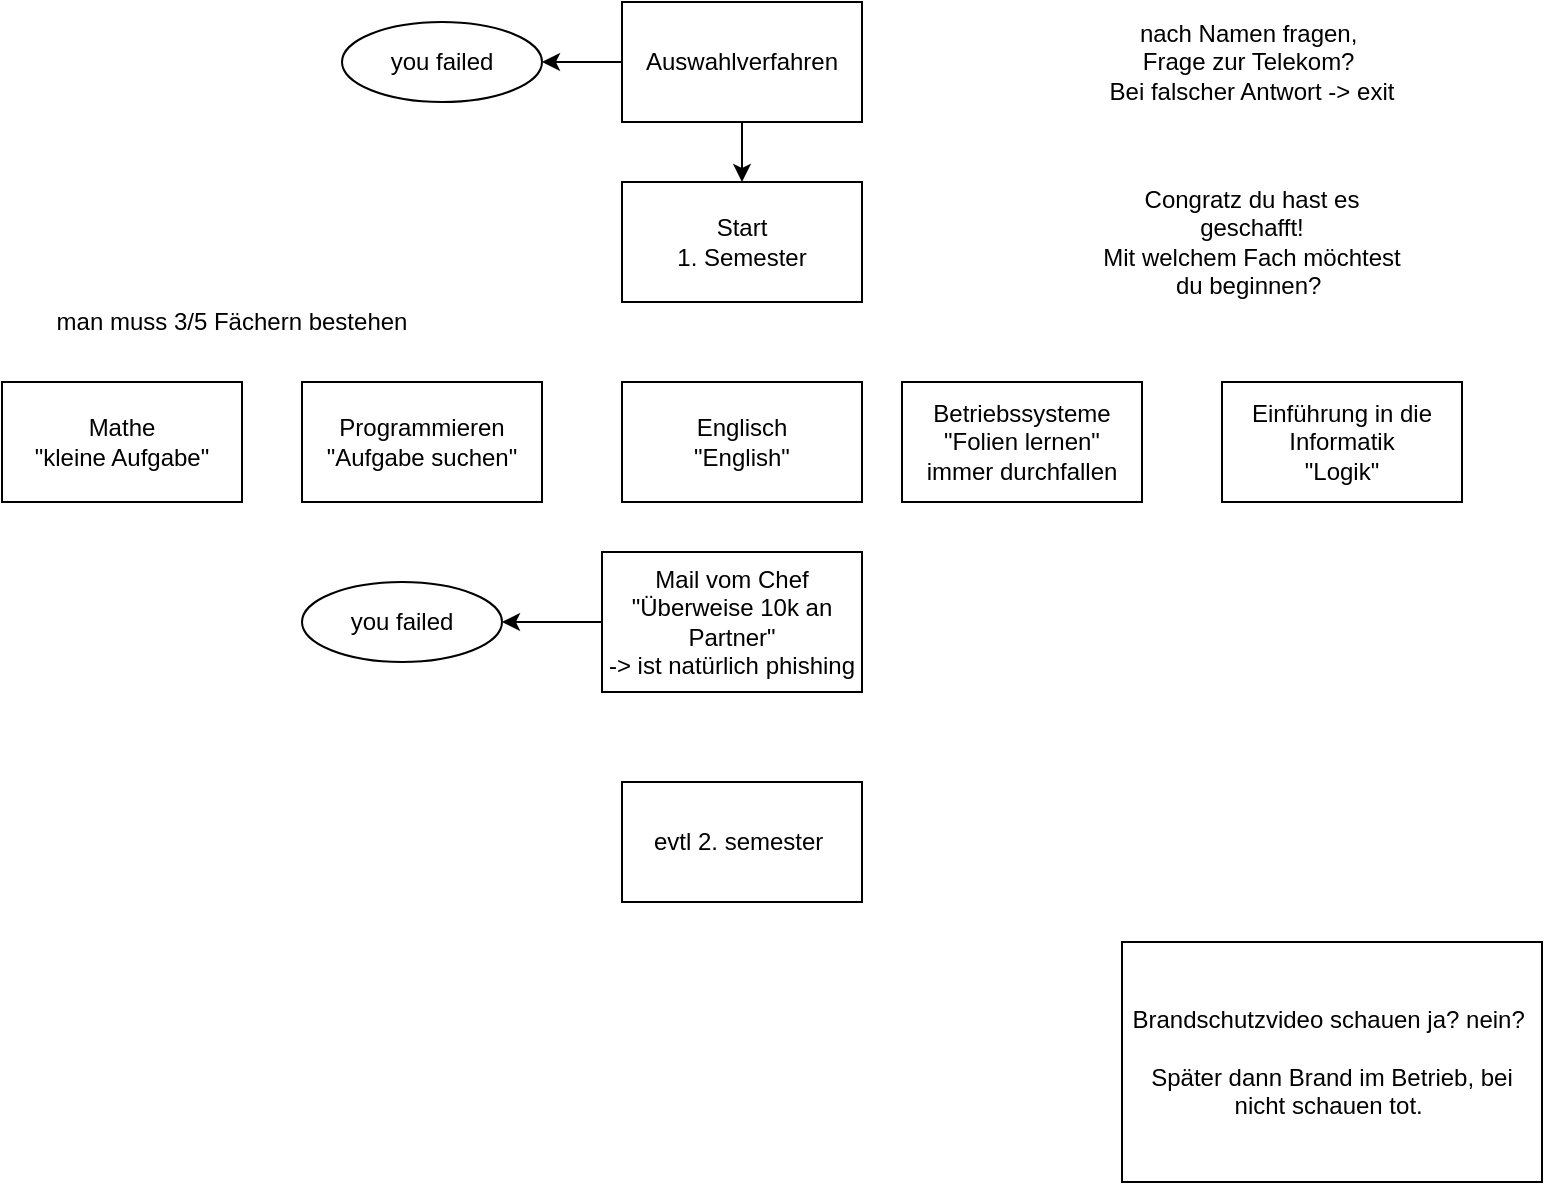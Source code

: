<mxfile version="13.6.5">
    <diagram id="H2hzhIDWzzsjPJPkaelR" name="Page-1">
        <mxGraphModel dx="864" dy="544" grid="1" gridSize="10" guides="1" tooltips="1" connect="1" arrows="1" fold="1" page="1" pageScale="1" pageWidth="827" pageHeight="1169" math="0" shadow="0">
            <root>
                <mxCell id="0"/>
                <mxCell id="1" parent="0"/>
                <mxCell id="2" value="Start&lt;br&gt;1. Semester" style="rounded=0;whiteSpace=wrap;html=1;" vertex="1" parent="1">
                    <mxGeometry x="320" y="100" width="120" height="60" as="geometry"/>
                </mxCell>
                <mxCell id="5" value="" style="edgeStyle=orthogonalEdgeStyle;rounded=0;orthogonalLoop=1;jettySize=auto;html=1;" edge="1" parent="1" source="4" target="2">
                    <mxGeometry relative="1" as="geometry"/>
                </mxCell>
                <mxCell id="17" style="edgeStyle=orthogonalEdgeStyle;rounded=0;orthogonalLoop=1;jettySize=auto;html=1;exitX=0;exitY=0.5;exitDx=0;exitDy=0;entryX=1;entryY=0.5;entryDx=0;entryDy=0;" edge="1" parent="1" source="4" target="16">
                    <mxGeometry relative="1" as="geometry"/>
                </mxCell>
                <mxCell id="4" value="Auswahlverfahren" style="rounded=0;whiteSpace=wrap;html=1;" vertex="1" parent="1">
                    <mxGeometry x="320" y="10" width="120" height="60" as="geometry"/>
                </mxCell>
                <mxCell id="6" value="nach Namen fragen,&amp;nbsp;&lt;br&gt;Frage zur Telekom?&amp;nbsp;&lt;br&gt;Bei falscher Antwort -&amp;gt; exit" style="text;html=1;strokeColor=none;fillColor=none;align=center;verticalAlign=middle;whiteSpace=wrap;rounded=0;" vertex="1" parent="1">
                    <mxGeometry x="550" y="10" width="170" height="60" as="geometry"/>
                </mxCell>
                <mxCell id="7" value="Mathe&lt;br&gt;&quot;kleine Aufgabe&quot;" style="rounded=0;whiteSpace=wrap;html=1;" vertex="1" parent="1">
                    <mxGeometry x="10" y="200" width="120" height="60" as="geometry"/>
                </mxCell>
                <mxCell id="8" value="Programmieren&lt;br&gt;&quot;Aufgabe suchen&quot;" style="rounded=0;whiteSpace=wrap;html=1;" vertex="1" parent="1">
                    <mxGeometry x="160" y="200" width="120" height="60" as="geometry"/>
                </mxCell>
                <mxCell id="10" value="Congratz du hast es geschafft!&lt;br&gt;Mit welchem Fach möchtest du beginnen?&amp;nbsp;" style="text;html=1;strokeColor=none;fillColor=none;align=center;verticalAlign=middle;whiteSpace=wrap;rounded=0;" vertex="1" parent="1">
                    <mxGeometry x="555" y="120" width="160" height="20" as="geometry"/>
                </mxCell>
                <mxCell id="11" value="Englisch&lt;br&gt;&quot;English&quot;" style="rounded=0;whiteSpace=wrap;html=1;" vertex="1" parent="1">
                    <mxGeometry x="320" y="200" width="120" height="60" as="geometry"/>
                </mxCell>
                <mxCell id="12" value="Betriebssysteme&lt;br&gt;&quot;Folien lernen&quot;&lt;br&gt;immer durchfallen" style="rounded=0;whiteSpace=wrap;html=1;" vertex="1" parent="1">
                    <mxGeometry x="460" y="200" width="120" height="60" as="geometry"/>
                </mxCell>
                <mxCell id="13" value="man muss 3/5 Fächern bestehen" style="text;html=1;strokeColor=none;fillColor=none;align=center;verticalAlign=middle;whiteSpace=wrap;rounded=0;" vertex="1" parent="1">
                    <mxGeometry x="30" y="150" width="190" height="40" as="geometry"/>
                </mxCell>
                <mxCell id="14" value="Einführung in die Informatik&lt;br&gt;&quot;Logik&quot;" style="rounded=0;whiteSpace=wrap;html=1;" vertex="1" parent="1">
                    <mxGeometry x="620" y="200" width="120" height="60" as="geometry"/>
                </mxCell>
                <mxCell id="19" style="edgeStyle=orthogonalEdgeStyle;rounded=0;orthogonalLoop=1;jettySize=auto;html=1;exitX=0;exitY=0.5;exitDx=0;exitDy=0;entryX=1;entryY=0.5;entryDx=0;entryDy=0;" edge="1" parent="1" source="15" target="18">
                    <mxGeometry relative="1" as="geometry"/>
                </mxCell>
                <mxCell id="15" value="Mail vom Chef&lt;br&gt;&quot;Überweise 10k an Partner&quot;&lt;br&gt;-&amp;gt; ist natürlich phishing" style="rounded=0;whiteSpace=wrap;html=1;" vertex="1" parent="1">
                    <mxGeometry x="310" y="285" width="130" height="70" as="geometry"/>
                </mxCell>
                <mxCell id="16" value="you failed" style="ellipse;whiteSpace=wrap;html=1;" vertex="1" parent="1">
                    <mxGeometry x="180" y="20" width="100" height="40" as="geometry"/>
                </mxCell>
                <mxCell id="18" value="you failed" style="ellipse;whiteSpace=wrap;html=1;" vertex="1" parent="1">
                    <mxGeometry x="160" y="300" width="100" height="40" as="geometry"/>
                </mxCell>
                <mxCell id="20" value="evtl 2. semester&amp;nbsp;" style="rounded=0;whiteSpace=wrap;html=1;" vertex="1" parent="1">
                    <mxGeometry x="320" y="400" width="120" height="60" as="geometry"/>
                </mxCell>
                <mxCell id="22" value="Brandschutzvideo schauen ja? nein?&amp;nbsp;&lt;br&gt;&lt;br&gt;Später dann Brand im Betrieb, bei nicht schauen tot.&amp;nbsp;" style="rounded=0;whiteSpace=wrap;html=1;" vertex="1" parent="1">
                    <mxGeometry x="570" y="480" width="210" height="120" as="geometry"/>
                </mxCell>
            </root>
        </mxGraphModel>
    </diagram>
</mxfile>